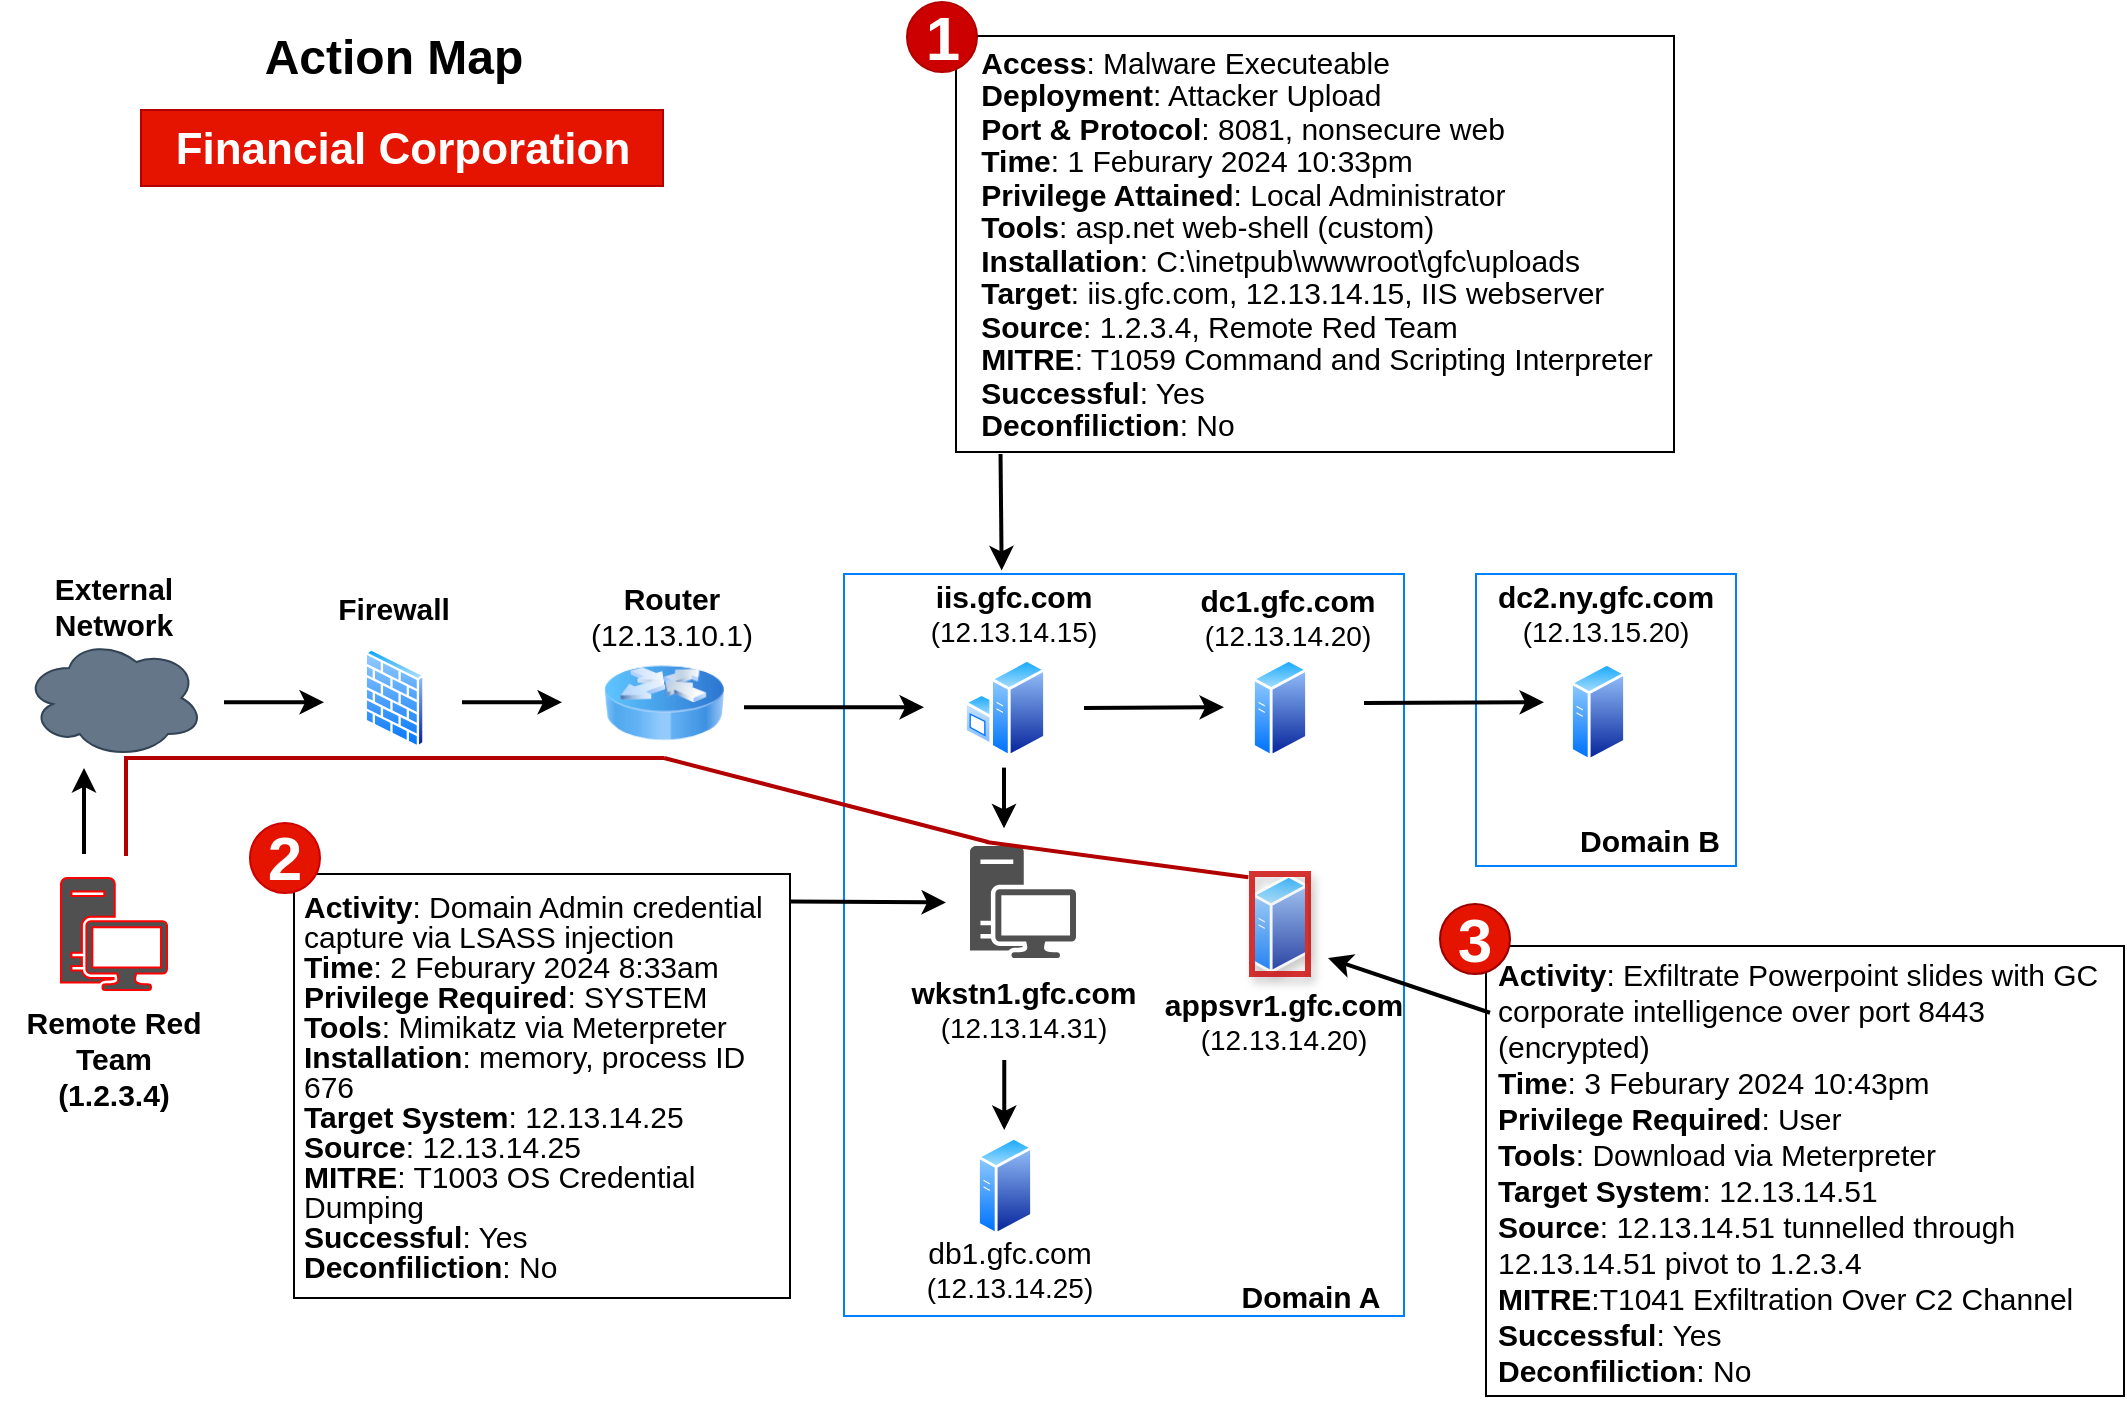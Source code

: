 <mxfile version="26.0.12">
  <diagram name="Page-1" id="82e54ff1-d628-8f03-85c4-9753963a91cd">
    <mxGraphModel dx="1359" dy="693" grid="1" gridSize="9" guides="1" tooltips="1" connect="1" arrows="1" fold="1" page="1" pageScale="1" pageWidth="1100" pageHeight="850" background="none" math="0" shadow="0">
      <root>
        <mxCell id="0" />
        <mxCell id="1" parent="0" />
        <mxCell id="wCAeoNXJJfjMGHYGJGRU-37" value="" style="rounded=0;whiteSpace=wrap;html=1;fillColor=none;strokeColor=#007FFF;" vertex="1" parent="1">
          <mxGeometry x="756" y="313" width="130" height="146" as="geometry" />
        </mxCell>
        <mxCell id="wCAeoNXJJfjMGHYGJGRU-19" value="" style="rounded=0;whiteSpace=wrap;html=1;fillColor=none;strokeColor=#007FFF;" vertex="1" parent="1">
          <mxGeometry x="440" y="313" width="280" height="371" as="geometry" />
        </mxCell>
        <mxCell id="wCAeoNXJJfjMGHYGJGRU-9" value="" style="ellipse;shape=cloud;whiteSpace=wrap;html=1;fillColor=#647687;fontColor=#ffffff;strokeColor=#314354;" vertex="1" parent="1">
          <mxGeometry x="30" y="345" width="90" height="60" as="geometry" />
        </mxCell>
        <mxCell id="wCAeoNXJJfjMGHYGJGRU-10" value="" style="image;aspect=fixed;perimeter=ellipsePerimeter;html=1;align=center;shadow=0;dashed=0;spacingTop=3;image=img/lib/active_directory/firewall.svg;" vertex="1" parent="1">
          <mxGeometry x="200" y="350" width="30.5" height="50" as="geometry" />
        </mxCell>
        <mxCell id="wCAeoNXJJfjMGHYGJGRU-11" value="" style="image;html=1;image=img/lib/clip_art/networking/Router_Icon_128x128.png" vertex="1" parent="1">
          <mxGeometry x="320" y="350" width="60" height="55" as="geometry" />
        </mxCell>
        <mxCell id="wCAeoNXJJfjMGHYGJGRU-12" value="" style="image;aspect=fixed;perimeter=ellipsePerimeter;html=1;align=center;shadow=0;dashed=0;spacingTop=3;image=img/lib/active_directory/windows_server.svg;" vertex="1" parent="1">
          <mxGeometry x="500" y="355" width="41" height="50" as="geometry" />
        </mxCell>
        <mxCell id="wCAeoNXJJfjMGHYGJGRU-13" value="" style="image;aspect=fixed;perimeter=ellipsePerimeter;html=1;align=center;shadow=0;dashed=0;spacingTop=3;image=img/lib/active_directory/generic_server.svg;" vertex="1" parent="1">
          <mxGeometry x="644" y="355" width="28.0" height="50" as="geometry" />
        </mxCell>
        <mxCell id="wCAeoNXJJfjMGHYGJGRU-14" value="" style="image;aspect=fixed;perimeter=ellipsePerimeter;html=1;align=center;shadow=0;dashed=0;spacingTop=3;image=img/lib/active_directory/generic_server.svg;" vertex="1" parent="1">
          <mxGeometry x="803" y="357" width="28.0" height="50" as="geometry" />
        </mxCell>
        <mxCell id="wCAeoNXJJfjMGHYGJGRU-16" value="" style="sketch=0;pointerEvents=1;shadow=0;dashed=0;html=1;strokeColor=none;fillColor=#505050;labelPosition=center;verticalLabelPosition=bottom;verticalAlign=top;outlineConnect=0;align=center;shape=mxgraph.office.devices.workstation;" vertex="1" parent="1">
          <mxGeometry x="503" y="449" width="53" height="56" as="geometry" />
        </mxCell>
        <mxCell id="wCAeoNXJJfjMGHYGJGRU-17" value="" style="image;aspect=fixed;perimeter=ellipsePerimeter;html=1;align=center;shadow=1;dashed=0;spacingTop=3;image=img/lib/active_directory/generic_server.svg;imageBackground=none;labelBackgroundColor=none;imageBorder=#CC0000;strokeWidth=3;perimeterSpacing=0;opacity=80;" vertex="1" parent="1">
          <mxGeometry x="644" y="463" width="28.0" height="50" as="geometry" />
        </mxCell>
        <mxCell id="wCAeoNXJJfjMGHYGJGRU-18" value="" style="sketch=0;pointerEvents=1;shadow=0;dashed=0;html=1;strokeColor=#FF0000;fillColor=#505050;labelPosition=center;verticalLabelPosition=bottom;verticalAlign=top;outlineConnect=0;align=center;shape=mxgraph.office.devices.workstation;" vertex="1" parent="1">
          <mxGeometry x="48.5" y="465" width="53" height="56" as="geometry" />
        </mxCell>
        <mxCell id="wCAeoNXJJfjMGHYGJGRU-21" value="" style="image;aspect=fixed;perimeter=ellipsePerimeter;html=1;align=center;shadow=0;dashed=0;spacingTop=3;image=img/lib/active_directory/generic_server.svg;" vertex="1" parent="1">
          <mxGeometry x="506.5" y="594" width="28.0" height="50" as="geometry" />
        </mxCell>
        <mxCell id="wCAeoNXJJfjMGHYGJGRU-22" value="&lt;div&gt;&lt;font style=&quot;font-size: 15px;&quot;&gt;&lt;b&gt;Router&lt;/b&gt;&lt;/font&gt;&lt;/div&gt;&lt;div&gt;&lt;font style=&quot;font-size: 15px;&quot;&gt;(12.13.10.1)&lt;/font&gt;&lt;/div&gt;" style="text;whiteSpace=wrap;html=1;align=center;verticalAlign=middle;" vertex="1" parent="1">
          <mxGeometry x="299" y="314" width="110" height="40" as="geometry" />
        </mxCell>
        <mxCell id="wCAeoNXJJfjMGHYGJGRU-23" value="&lt;b&gt;&lt;font style=&quot;font-size: 15px;&quot;&gt;External Network&lt;/font&gt;&lt;/b&gt;" style="text;whiteSpace=wrap;html=1;align=center;verticalAlign=middle;" vertex="1" parent="1">
          <mxGeometry x="18" y="309" width="114" height="40" as="geometry" />
        </mxCell>
        <mxCell id="wCAeoNXJJfjMGHYGJGRU-24" value="&lt;b&gt;&lt;font style=&quot;font-size: 15px;&quot;&gt;Firewall&lt;/font&gt;&lt;/b&gt;" style="text;whiteSpace=wrap;html=1;align=center;verticalAlign=middle;" vertex="1" parent="1">
          <mxGeometry x="160.25" y="310" width="110" height="40" as="geometry" />
        </mxCell>
        <mxCell id="wCAeoNXJJfjMGHYGJGRU-25" value="&lt;p style=&quot;&quot;&gt;&lt;font style=&quot;font-size: 15px;&quot; face=&quot;Helvetica&quot;&gt;&lt;strong data-colorformula=&quot;THEMEGUARD(RGB(0,0,0))&quot; data-colorparams=&quot;#000000_null_null&quot; style=&quot;color: rgb(0, 0, 0);&quot;&gt;Remote Red Team &lt;br&gt;&lt;/strong&gt;&lt;/font&gt;&lt;font style=&quot;font-size: 15px;&quot; face=&quot;Helvetica&quot;&gt;&lt;strong data-colorformula=&quot;THEMEGUARD(RGB(0,0,0))&quot; data-colorparams=&quot;#000000_null_null&quot; style=&quot;color: rgb(0, 0, 0);&quot;&gt;(1.2.3.4)&lt;/strong&gt;&lt;/font&gt;&lt;/p&gt;" style="text;whiteSpace=wrap;html=1;align=center;verticalAlign=middle;" vertex="1" parent="1">
          <mxGeometry x="20" y="535" width="110" height="40" as="geometry" />
        </mxCell>
        <mxCell id="wCAeoNXJJfjMGHYGJGRU-26" value="&lt;div&gt;&lt;font style=&quot;font-size: 15px;&quot; face=&quot;Helvetica&quot;&gt;&lt;b&gt;iis.gfc.com&lt;/b&gt;&lt;/font&gt;&lt;/div&gt;&lt;div&gt;&lt;font style=&quot;font-size: 14px;&quot; face=&quot;Helvetica&quot;&gt;(12.13.14.15)&lt;/font&gt;&lt;/div&gt;" style="text;whiteSpace=wrap;html=1;align=center;verticalAlign=middle;" vertex="1" parent="1">
          <mxGeometry x="470" y="313" width="110" height="40" as="geometry" />
        </mxCell>
        <mxCell id="wCAeoNXJJfjMGHYGJGRU-27" value="&lt;div&gt;&lt;font style=&quot;font-size: 15px;&quot; face=&quot;Helvetica&quot;&gt;&lt;b&gt;appsvr1.gfc.com&lt;/b&gt;&lt;/font&gt;&lt;/div&gt;&lt;div&gt;&lt;font style=&quot;font-size: 14px;&quot; face=&quot;Helvetica&quot;&gt;(12.13.14.20)&lt;/font&gt;&lt;/div&gt;" style="text;whiteSpace=wrap;html=1;align=center;verticalAlign=middle;" vertex="1" parent="1">
          <mxGeometry x="605" y="517" width="110" height="40" as="geometry" />
        </mxCell>
        <mxCell id="wCAeoNXJJfjMGHYGJGRU-28" value="&lt;div&gt;&lt;font style=&quot;font-size: 15px;&quot; face=&quot;Helvetica&quot;&gt;db1.gfc.com&lt;/font&gt;&lt;/div&gt;&lt;div&gt;&lt;font style=&quot;font-size: 14px;&quot; face=&quot;Helvetica&quot;&gt;(12.13.14.25)&lt;/font&gt;&lt;/div&gt;" style="text;whiteSpace=wrap;html=1;align=center;verticalAlign=middle;" vertex="1" parent="1">
          <mxGeometry x="468" y="641" width="110" height="40" as="geometry" />
        </mxCell>
        <mxCell id="wCAeoNXJJfjMGHYGJGRU-29" value="&lt;div&gt;&lt;font style=&quot;font-size: 15px;&quot; face=&quot;Helvetica&quot;&gt;&lt;b&gt;wkstn1.gfc.com&lt;/b&gt;&lt;/font&gt;&lt;/div&gt;&lt;div&gt;&lt;font style=&quot;font-size: 14px;&quot; face=&quot;Helvetica&quot;&gt;(12.13.14.31)&lt;/font&gt;&lt;/div&gt;" style="text;whiteSpace=wrap;html=1;align=center;verticalAlign=middle;" vertex="1" parent="1">
          <mxGeometry x="474.5" y="511" width="110" height="40" as="geometry" />
        </mxCell>
        <mxCell id="wCAeoNXJJfjMGHYGJGRU-31" value="&lt;font style=&quot;font-size: 15px;&quot;&gt;&lt;b&gt;&lt;font&gt;Domain A&lt;/font&gt;&lt;/b&gt;&lt;/font&gt;" style="text;html=1;align=center;verticalAlign=middle;whiteSpace=wrap;rounded=0;" vertex="1" parent="1">
          <mxGeometry x="636" y="659" width="75" height="30" as="geometry" />
        </mxCell>
        <mxCell id="wCAeoNXJJfjMGHYGJGRU-32" value="&lt;div&gt;&lt;font style=&quot;font-size: 15px;&quot; face=&quot;Helvetica&quot;&gt;&lt;b&gt;dc2.ny.gfc.com&lt;/b&gt;&lt;/font&gt;&lt;/div&gt;&lt;div&gt;&lt;font style=&quot;font-size: 14px;&quot; face=&quot;Helvetica&quot;&gt;(12.13.15.20)&lt;/font&gt;&lt;/div&gt;" style="text;whiteSpace=wrap;html=1;align=center;verticalAlign=middle;" vertex="1" parent="1">
          <mxGeometry x="766" y="313" width="110" height="40" as="geometry" />
        </mxCell>
        <mxCell id="wCAeoNXJJfjMGHYGJGRU-33" value="&lt;div&gt;&lt;font style=&quot;font-size: 15px;&quot; face=&quot;Helvetica&quot;&gt;&lt;b&gt;dc1.gfc.com&lt;/b&gt;&lt;/font&gt;&lt;/div&gt;&lt;div&gt;&lt;font style=&quot;font-size: 14px;&quot; face=&quot;Helvetica&quot;&gt;(12.13.14.20)&lt;/font&gt;&lt;/div&gt;" style="text;whiteSpace=wrap;html=1;align=center;verticalAlign=middle;" vertex="1" parent="1">
          <mxGeometry x="607" y="315" width="110" height="40" as="geometry" />
        </mxCell>
        <mxCell id="wCAeoNXJJfjMGHYGJGRU-38" value="&lt;font style=&quot;font-size: 15px;&quot;&gt;&lt;b&gt;&lt;font&gt;Domain B&lt;/font&gt;&lt;/b&gt;&lt;/font&gt;" style="text;html=1;align=center;verticalAlign=middle;whiteSpace=wrap;rounded=0;" vertex="1" parent="1">
          <mxGeometry x="803" y="431" width="80" height="30" as="geometry" />
        </mxCell>
        <mxCell id="wCAeoNXJJfjMGHYGJGRU-39" value="" style="endArrow=classic;html=1;rounded=0;strokeWidth=2;" edge="1" parent="1">
          <mxGeometry width="50" height="50" relative="1" as="geometry">
            <mxPoint x="60" y="453" as="sourcePoint" />
            <mxPoint x="60" y="410" as="targetPoint" />
          </mxGeometry>
        </mxCell>
        <mxCell id="wCAeoNXJJfjMGHYGJGRU-40" value="" style="endArrow=classic;html=1;rounded=0;strokeWidth=2;" edge="1" parent="1">
          <mxGeometry width="50" height="50" relative="1" as="geometry">
            <mxPoint x="130" y="377.13" as="sourcePoint" />
            <mxPoint x="180" y="377.13" as="targetPoint" />
          </mxGeometry>
        </mxCell>
        <mxCell id="wCAeoNXJJfjMGHYGJGRU-41" value="" style="endArrow=classic;html=1;rounded=0;strokeWidth=2;" edge="1" parent="1">
          <mxGeometry width="50" height="50" relative="1" as="geometry">
            <mxPoint x="249" y="377.13" as="sourcePoint" />
            <mxPoint x="299" y="377.13" as="targetPoint" />
          </mxGeometry>
        </mxCell>
        <mxCell id="wCAeoNXJJfjMGHYGJGRU-42" value="" style="endArrow=classic;html=1;rounded=0;strokeWidth=2;" edge="1" parent="1">
          <mxGeometry width="50" height="50" relative="1" as="geometry">
            <mxPoint x="390" y="379.63" as="sourcePoint" />
            <mxPoint x="480" y="379.63" as="targetPoint" />
          </mxGeometry>
        </mxCell>
        <mxCell id="wCAeoNXJJfjMGHYGJGRU-43" value="" style="endArrow=classic;html=1;rounded=0;strokeWidth=2;" edge="1" parent="1">
          <mxGeometry width="50" height="50" relative="1" as="geometry">
            <mxPoint x="560" y="380" as="sourcePoint" />
            <mxPoint x="630" y="379.63" as="targetPoint" />
          </mxGeometry>
        </mxCell>
        <mxCell id="wCAeoNXJJfjMGHYGJGRU-45" value="" style="endArrow=classic;html=1;rounded=0;strokeWidth=2;" edge="1" parent="1">
          <mxGeometry width="50" height="50" relative="1" as="geometry">
            <mxPoint x="700" y="377.5" as="sourcePoint" />
            <mxPoint x="790" y="377.13" as="targetPoint" />
          </mxGeometry>
        </mxCell>
        <mxCell id="wCAeoNXJJfjMGHYGJGRU-46" value="" style="endArrow=classic;html=1;rounded=0;strokeWidth=2;" edge="1" parent="1">
          <mxGeometry width="50" height="50" relative="1" as="geometry">
            <mxPoint x="520" y="409.81" as="sourcePoint" />
            <mxPoint x="520" y="440.18" as="targetPoint" />
          </mxGeometry>
        </mxCell>
        <mxCell id="wCAeoNXJJfjMGHYGJGRU-47" value="" style="endArrow=classic;html=1;rounded=0;strokeWidth=2;" edge="1" parent="1">
          <mxGeometry width="50" height="50" relative="1" as="geometry">
            <mxPoint x="520.13" y="556" as="sourcePoint" />
            <mxPoint x="520.13" y="591" as="targetPoint" />
          </mxGeometry>
        </mxCell>
        <mxCell id="wCAeoNXJJfjMGHYGJGRU-52" value="&lt;div style=&quot;padding-bottom: 10px; padding-top: 10px; padding-right: 0px; margin-top: 0px; line-height: 110%;&quot; align=&quot;left&quot;&gt;&lt;font face=&quot;Helvetica&quot; style=&quot;line-height: 110%; font-size: 15px;&quot;&gt;&lt;b&gt;Access&lt;/b&gt;: Malware Executeable&lt;br&gt;&lt;b&gt;Deployment&lt;/b&gt;: Attacker Upload&lt;br&gt;&lt;b&gt;Port &amp;amp; Protocol&lt;/b&gt;: 8081, nonsecure web&lt;br&gt;&lt;b&gt;Time&lt;/b&gt;: 1 Feburary 2024 10:33pm&lt;br&gt;&lt;b&gt;Privilege Attained&lt;/b&gt;: Local Administrator&lt;br&gt;&lt;b&gt;Tools&lt;/b&gt;: asp.net web-shell (custom)&lt;br&gt;&lt;b&gt;Installation&lt;/b&gt;: C:\inetpub\wwwroot\gfc\uploads&lt;br&gt;&lt;b&gt;Target&lt;/b&gt;: iis.gfc.com, 12.13.14.15, IIS webserver&lt;br&gt;&lt;b&gt;Source&lt;/b&gt;: 1.2.3.4, Remote Red Team&lt;br&gt;&lt;b&gt;MITRE&lt;/b&gt;: T1059 Command and Scripting Interpreter&lt;br&gt;&lt;b&gt;Successful&lt;/b&gt;: Yes&lt;br&gt;&lt;b&gt;Deconfiliction&lt;/b&gt;: No&lt;/font&gt;&lt;/div&gt;" style="rounded=0;whiteSpace=wrap;html=1;fillColor=none;spacingLeft=2;" vertex="1" parent="1">
          <mxGeometry x="496" y="44" width="359" height="208" as="geometry" />
        </mxCell>
        <mxCell id="wCAeoNXJJfjMGHYGJGRU-34" value="&lt;font style=&quot;font-size: 31px;&quot; face=&quot;Helvetica&quot;&gt;&lt;b&gt;1&lt;/b&gt;&lt;/font&gt;" style="ellipse;whiteSpace=wrap;html=1;aspect=fixed;fillColor=#CC0000;fontColor=#ffffff;strokeColor=#B20000;" vertex="1" parent="1">
          <mxGeometry x="471.5" y="27" width="35" height="35" as="geometry" />
        </mxCell>
        <mxCell id="wCAeoNXJJfjMGHYGJGRU-53" value="&lt;div style=&quot;line-height: 100%; padding-bottom: 10px; margin-top: 10px; margin-bottom: 0px;&quot; align=&quot;left&quot;&gt;&lt;font face=&quot;Helvetica&quot; style=&quot;line-height: 100%; font-size: 15px;&quot;&gt;&lt;b&gt;Activity&lt;/b&gt;: Domain Admin credential capture via LSASS injection&lt;br&gt;&lt;b&gt;Time&lt;/b&gt;: 2 Feburary 2024 8:33am&lt;br&gt;&lt;b&gt;Privilege Required&lt;/b&gt;: SYSTEM&lt;br&gt;&lt;b&gt;Tools&lt;/b&gt;: Mimikatz via Meterpreter&lt;br&gt;&lt;b&gt;Installation&lt;/b&gt;: memory, process ID 676&lt;br&gt;&lt;b&gt;Target System&lt;/b&gt;: 12.13.14.25&lt;br&gt;&lt;b&gt;Source&lt;/b&gt;: 12.13.14.25&lt;br&gt;&lt;b&gt;MITRE&lt;/b&gt;: T1003 OS Credential Dumping&lt;br&gt;&lt;b&gt;Successful&lt;/b&gt;: Yes&lt;br&gt;&lt;b&gt;Deconfiliction&lt;/b&gt;: No&lt;/font&gt;&lt;/div&gt;" style="rounded=0;whiteSpace=wrap;html=1;fillColor=none;spacingLeft=4;" vertex="1" parent="1">
          <mxGeometry x="165" y="463" width="248" height="212" as="geometry" />
        </mxCell>
        <mxCell id="wCAeoNXJJfjMGHYGJGRU-35" value="&lt;font style=&quot;font-size: 31px;&quot; face=&quot;Helvetica&quot;&gt;&lt;b&gt;2&lt;/b&gt;&lt;/font&gt;" style="ellipse;whiteSpace=wrap;html=1;aspect=fixed;fillColor=#e51400;fontColor=#ffffff;strokeColor=#CC0000;" vertex="1" parent="1">
          <mxGeometry x="143" y="437.5" width="35" height="35" as="geometry" />
        </mxCell>
        <mxCell id="wCAeoNXJJfjMGHYGJGRU-54" value="" style="endArrow=classic;html=1;rounded=0;strokeWidth=2;entryX=0.444;entryY=-0.045;entryDx=0;entryDy=0;entryPerimeter=0;exitX=0.062;exitY=1.005;exitDx=0;exitDy=0;exitPerimeter=0;" edge="1" parent="1" source="wCAeoNXJJfjMGHYGJGRU-52" target="wCAeoNXJJfjMGHYGJGRU-26">
          <mxGeometry width="50" height="50" relative="1" as="geometry">
            <mxPoint x="520" y="254" as="sourcePoint" />
            <mxPoint x="528.97" y="282.37" as="targetPoint" />
          </mxGeometry>
        </mxCell>
        <mxCell id="wCAeoNXJJfjMGHYGJGRU-55" value="" style="endArrow=none;html=1;rounded=0;fillColor=#e51400;strokeColor=#B20000;strokeWidth=2;" edge="1" parent="1">
          <mxGeometry width="50" height="50" relative="1" as="geometry">
            <mxPoint x="81" y="454" as="sourcePoint" />
            <mxPoint x="81" y="405" as="targetPoint" />
          </mxGeometry>
        </mxCell>
        <mxCell id="wCAeoNXJJfjMGHYGJGRU-56" value="" style="endArrow=none;html=1;rounded=0;fillColor=#e51400;strokeColor=#B20000;strokeWidth=2;entryX=0.5;entryY=1;entryDx=0;entryDy=0;" edge="1" parent="1" target="wCAeoNXJJfjMGHYGJGRU-11">
          <mxGeometry width="50" height="50" relative="1" as="geometry">
            <mxPoint x="80" y="405" as="sourcePoint" />
            <mxPoint x="314" y="405" as="targetPoint" />
          </mxGeometry>
        </mxCell>
        <mxCell id="wCAeoNXJJfjMGHYGJGRU-57" value="" style="endArrow=none;html=1;rounded=0;fillColor=#e51400;strokeColor=#B20000;strokeWidth=2;" edge="1" parent="1">
          <mxGeometry width="50" height="50" relative="1" as="geometry">
            <mxPoint x="350" y="405" as="sourcePoint" />
            <mxPoint x="512" y="447" as="targetPoint" />
          </mxGeometry>
        </mxCell>
        <mxCell id="wCAeoNXJJfjMGHYGJGRU-58" value="" style="endArrow=none;html=1;rounded=0;fillColor=#e51400;strokeColor=#B20000;strokeWidth=2;entryX=-0.065;entryY=0.033;entryDx=0;entryDy=0;entryPerimeter=0;" edge="1" parent="1" target="wCAeoNXJJfjMGHYGJGRU-17">
          <mxGeometry width="50" height="50" relative="1" as="geometry">
            <mxPoint x="511" y="447" as="sourcePoint" />
            <mxPoint x="637" y="456" as="targetPoint" />
          </mxGeometry>
        </mxCell>
        <mxCell id="wCAeoNXJJfjMGHYGJGRU-59" value="&lt;div style=&quot;padding-bottom: 10px; margin-top: 10px;&quot; align=&quot;left&quot;&gt;&lt;font style=&quot;font-size: 15px;&quot;&gt;&lt;b&gt;Activity&lt;/b&gt;: Exfiltrate Powerpoint slides with GC corporate intelligence over port 8443 (encrypted)&lt;br&gt;&lt;b&gt;Time&lt;/b&gt;: 3 Feburary 2024 10:43pm&lt;br&gt;&lt;b&gt;Privilege Required&lt;/b&gt;: User&lt;br&gt;&lt;b&gt;Tools&lt;/b&gt;: Download via Meterpreter&lt;br&gt;&lt;b&gt;Target System&lt;/b&gt;: 12.13.14.51&lt;br&gt;&lt;b&gt;Source&lt;/b&gt;: 12.13.14.51 tunnelled through 12.13.14.51 pivot to 1.2.3.4&lt;br&gt;&lt;b&gt;MITRE&lt;/b&gt;:T1041 Exfiltration Over C2 Channel&lt;br&gt;&lt;b&gt;Successful&lt;/b&gt;: Yes&lt;br&gt;&lt;b&gt;Deconfiliction&lt;/b&gt;: No&lt;/font&gt;&lt;/div&gt;" style="rounded=0;whiteSpace=wrap;html=1;fillColor=none;spacingLeft=4;align=left;" vertex="1" parent="1">
          <mxGeometry x="761" y="499" width="319" height="225" as="geometry" />
        </mxCell>
        <mxCell id="wCAeoNXJJfjMGHYGJGRU-36" value="&lt;font style=&quot;font-size: 31px;&quot; face=&quot;Helvetica&quot;&gt;&lt;b&gt;3&lt;/b&gt;&lt;/font&gt;" style="ellipse;whiteSpace=wrap;html=1;aspect=fixed;fillColor=#e51400;fontColor=#ffffff;strokeColor=#990000;" vertex="1" parent="1">
          <mxGeometry x="738" y="478" width="35" height="35" as="geometry" />
        </mxCell>
        <mxCell id="wCAeoNXJJfjMGHYGJGRU-60" value="" style="endArrow=classic;html=1;rounded=0;strokeWidth=2;" edge="1" parent="1">
          <mxGeometry width="50" height="50" relative="1" as="geometry">
            <mxPoint x="763" y="532.37" as="sourcePoint" />
            <mxPoint x="682" y="505" as="targetPoint" />
          </mxGeometry>
        </mxCell>
        <mxCell id="wCAeoNXJJfjMGHYGJGRU-62" value="&lt;div align=&quot;center&quot;&gt;&lt;b&gt;&lt;font style=&quot;font-size: 22px;&quot;&gt;Financial Corporation&lt;/font&gt;&lt;/b&gt;&lt;/div&gt;" style="rounded=0;whiteSpace=wrap;html=1;align=center;verticalAlign=top;labelBackgroundColor=none;fillColor=#e51400;fontColor=#ffffff;strokeColor=#B20000;" vertex="1" parent="1">
          <mxGeometry x="88.5" y="81" width="261" height="38" as="geometry" />
        </mxCell>
        <mxCell id="wCAeoNXJJfjMGHYGJGRU-63" value="&lt;font style=&quot;font-size: 24px;&quot;&gt;&lt;b&gt;&lt;font&gt;Action Map&lt;/font&gt;&lt;/b&gt;&lt;/font&gt;" style="text;html=1;align=center;verticalAlign=middle;whiteSpace=wrap;rounded=0;labelBackgroundColor=none;textShadow=0;labelBorderColor=none;fillColor=none;" vertex="1" parent="1">
          <mxGeometry x="145.25" y="36" width="140" height="37" as="geometry" />
        </mxCell>
        <mxCell id="wCAeoNXJJfjMGHYGJGRU-64" value="" style="endArrow=classic;html=1;rounded=0;strokeWidth=2;" edge="1" parent="1">
          <mxGeometry width="50" height="50" relative="1" as="geometry">
            <mxPoint x="413" y="476.74" as="sourcePoint" />
            <mxPoint x="491" y="477.24" as="targetPoint" />
          </mxGeometry>
        </mxCell>
      </root>
    </mxGraphModel>
  </diagram>
</mxfile>
